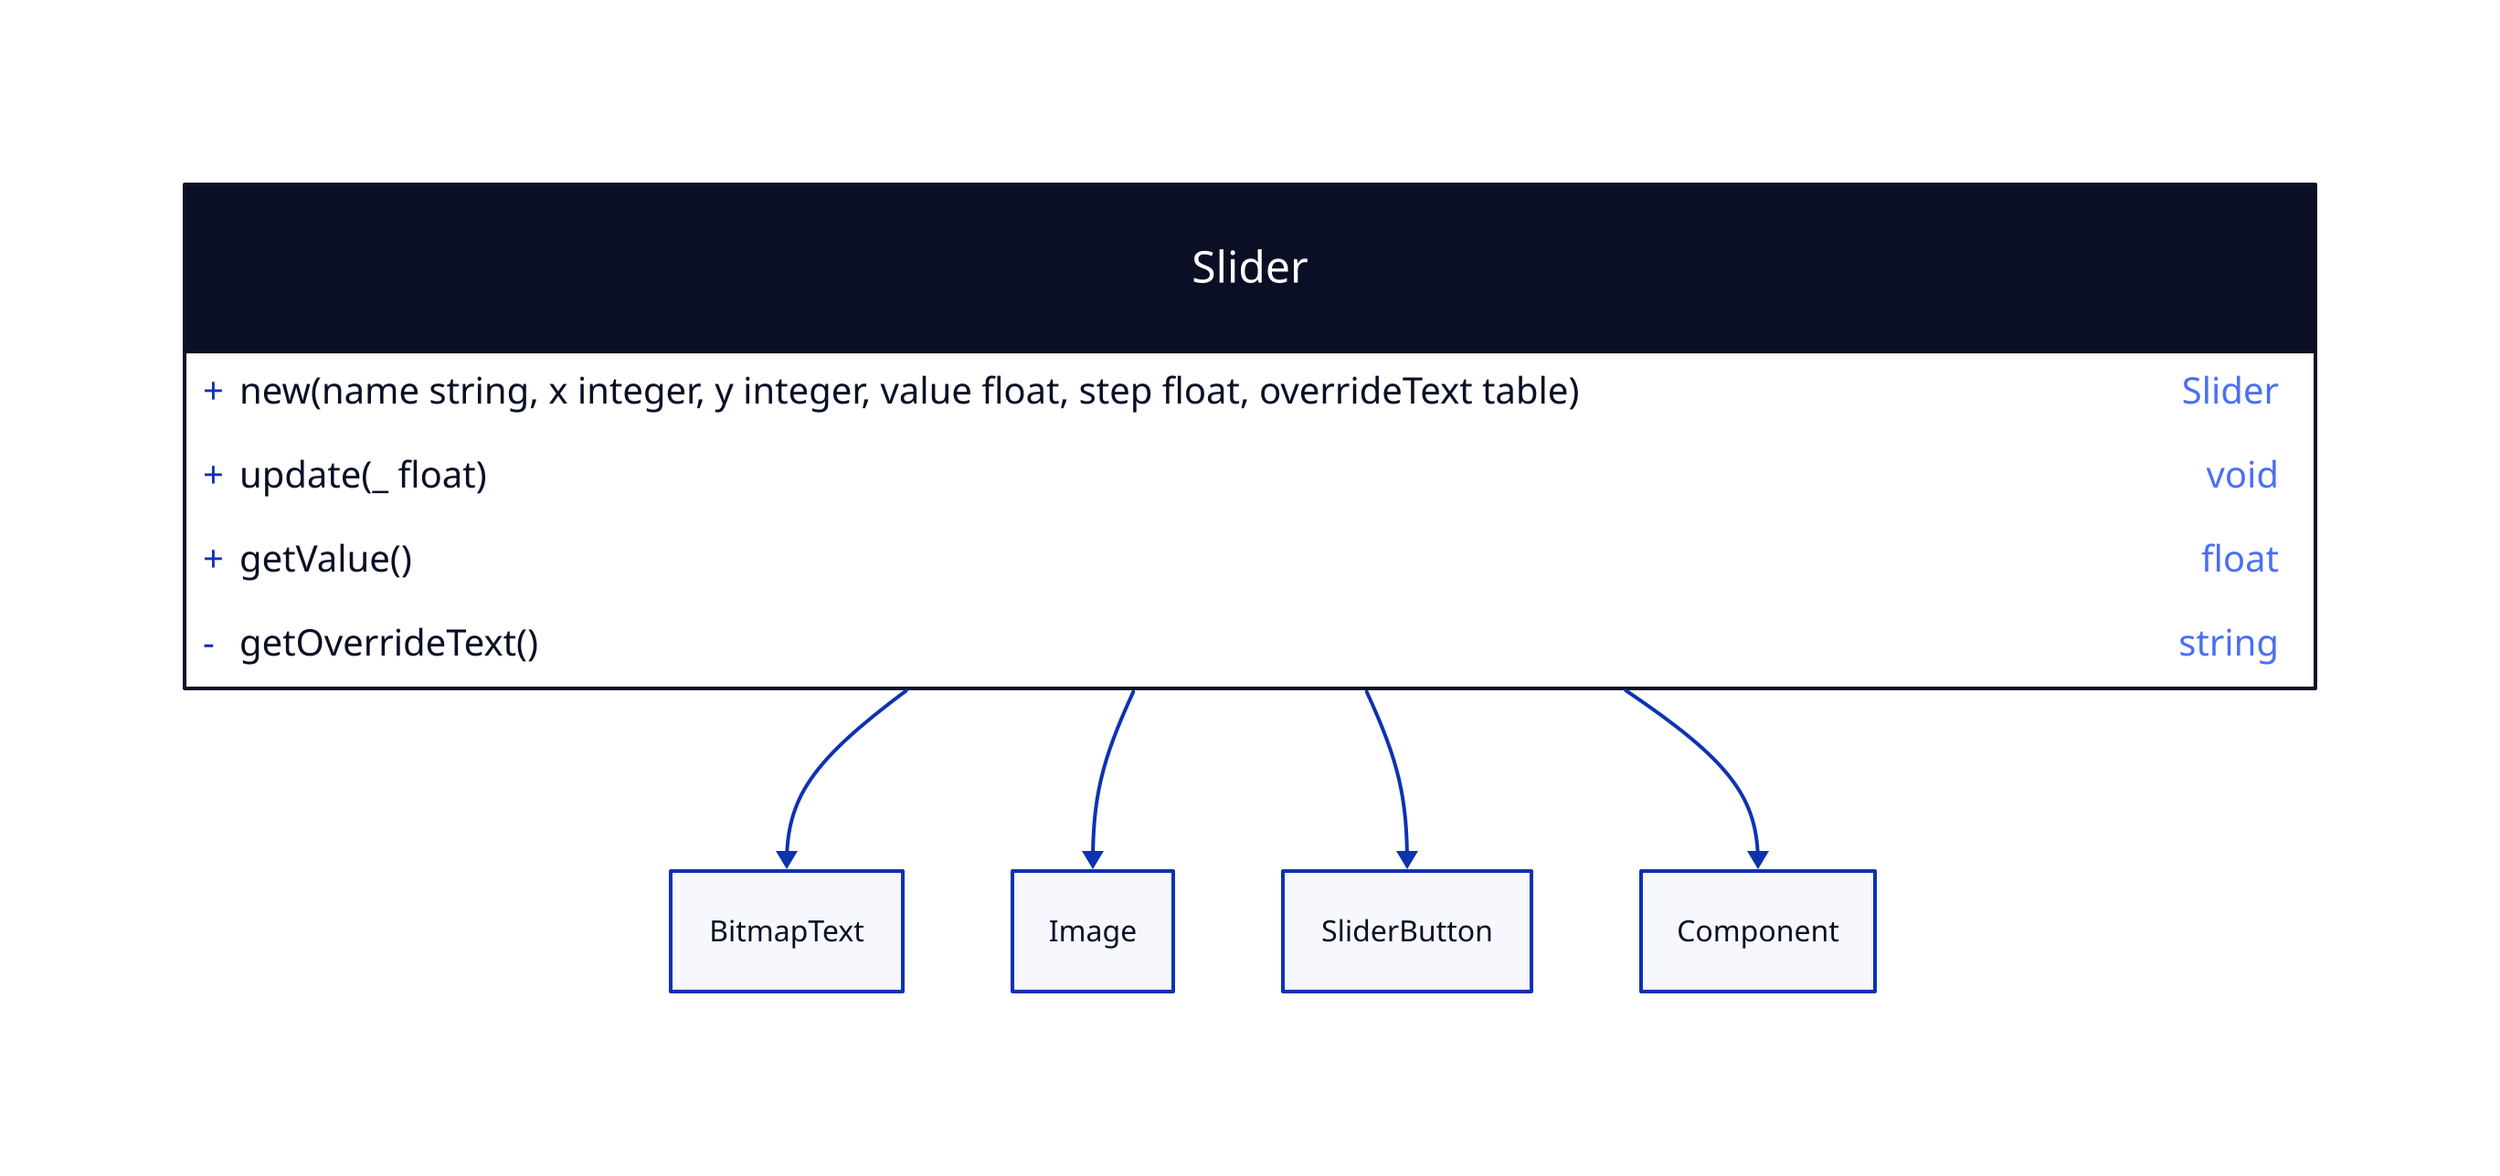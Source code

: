 Slider: {
  shape: class

  +new(name string, x integer, y integer, value float, step float, overrideText table): Slider

  +update(_ float): void
  +getValue(): float
  -getOverrideText(): string
}
Slider -> BitmapText
Slider -> Image
Slider -> SliderButton
Slider -> Component
